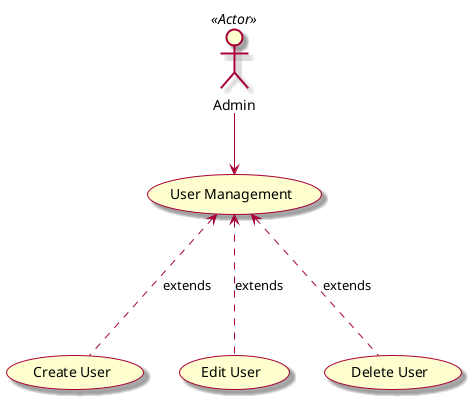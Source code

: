 @startuml usecase_sample
skin rose
' skinparam linetype ortho
    ' left to right direction
    Actor : Admin : as Admin<<Actor>>
    usecase "User Management" as User
    usecase "Create User" as Cre
    usecase "Edit User" as Edit
    usecase "Delete User" as Del

    Admin   -down->  User
    Del     -up..>  User : extends
    Cre     -up..>  User : extends
    Edit    -up..>  User : extends


@enduml